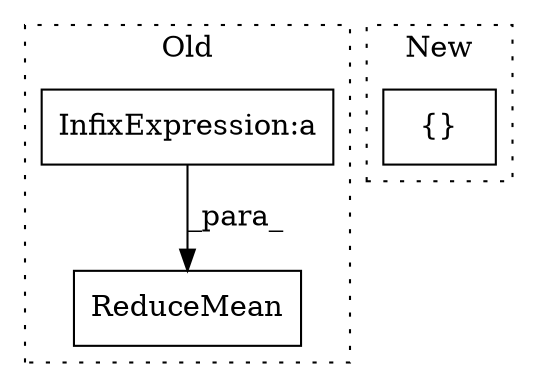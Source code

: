 digraph G {
subgraph cluster0 {
1 [label="ReduceMean" a="32" s="7483,7528" l="11,1" shape="box"];
3 [label="InfixExpression:a" a="27" s="7451" l="3" shape="box"];
label = "Old";
style="dotted";
}
subgraph cluster1 {
2 [label="{}" a="4" s="6121,6161" l="1,1" shape="box"];
label = "New";
style="dotted";
}
3 -> 1 [label="_para_"];
}